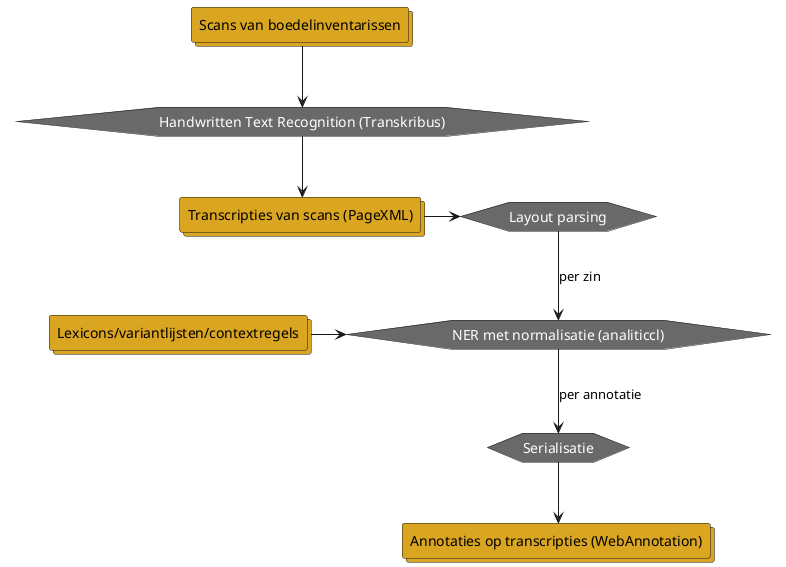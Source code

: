 @startuml

skinparam collections {
    BackgroundColor GoldenRod
    ArrowColor Black
}

skinparam hexagon {
    BackgroundColor DimGray
    FontColor White
    ArrowColor Black
}

collections "Scans van boedelinventarissen" as boedelscans
collections "Transcripties van scans (PageXML)" as transcriptions

hexagon "Layout parsing" as layoutparsing

hexagon "Handwritten Text Recognition (Transkribus)" as htr

hexagon "NER met normalisatie (analiticcl)" as analiticcl

hexagon "Serialisatie" as serialisation

collections "Annotaties op transcripties (WebAnnotation)" as webannotations

collections "Lexicons/variantlijsten/contextregels" as lexicons



boedelscans -down-> htr 
htr -down-> transcriptions
transcriptions -right-> layoutparsing  
lexicons -right->analiticcl
layoutparsing -down-> analiticcl : per zin
analiticcl -down-> serialisation : per annotatie
serialisation -down-> webannotations

@enduml

